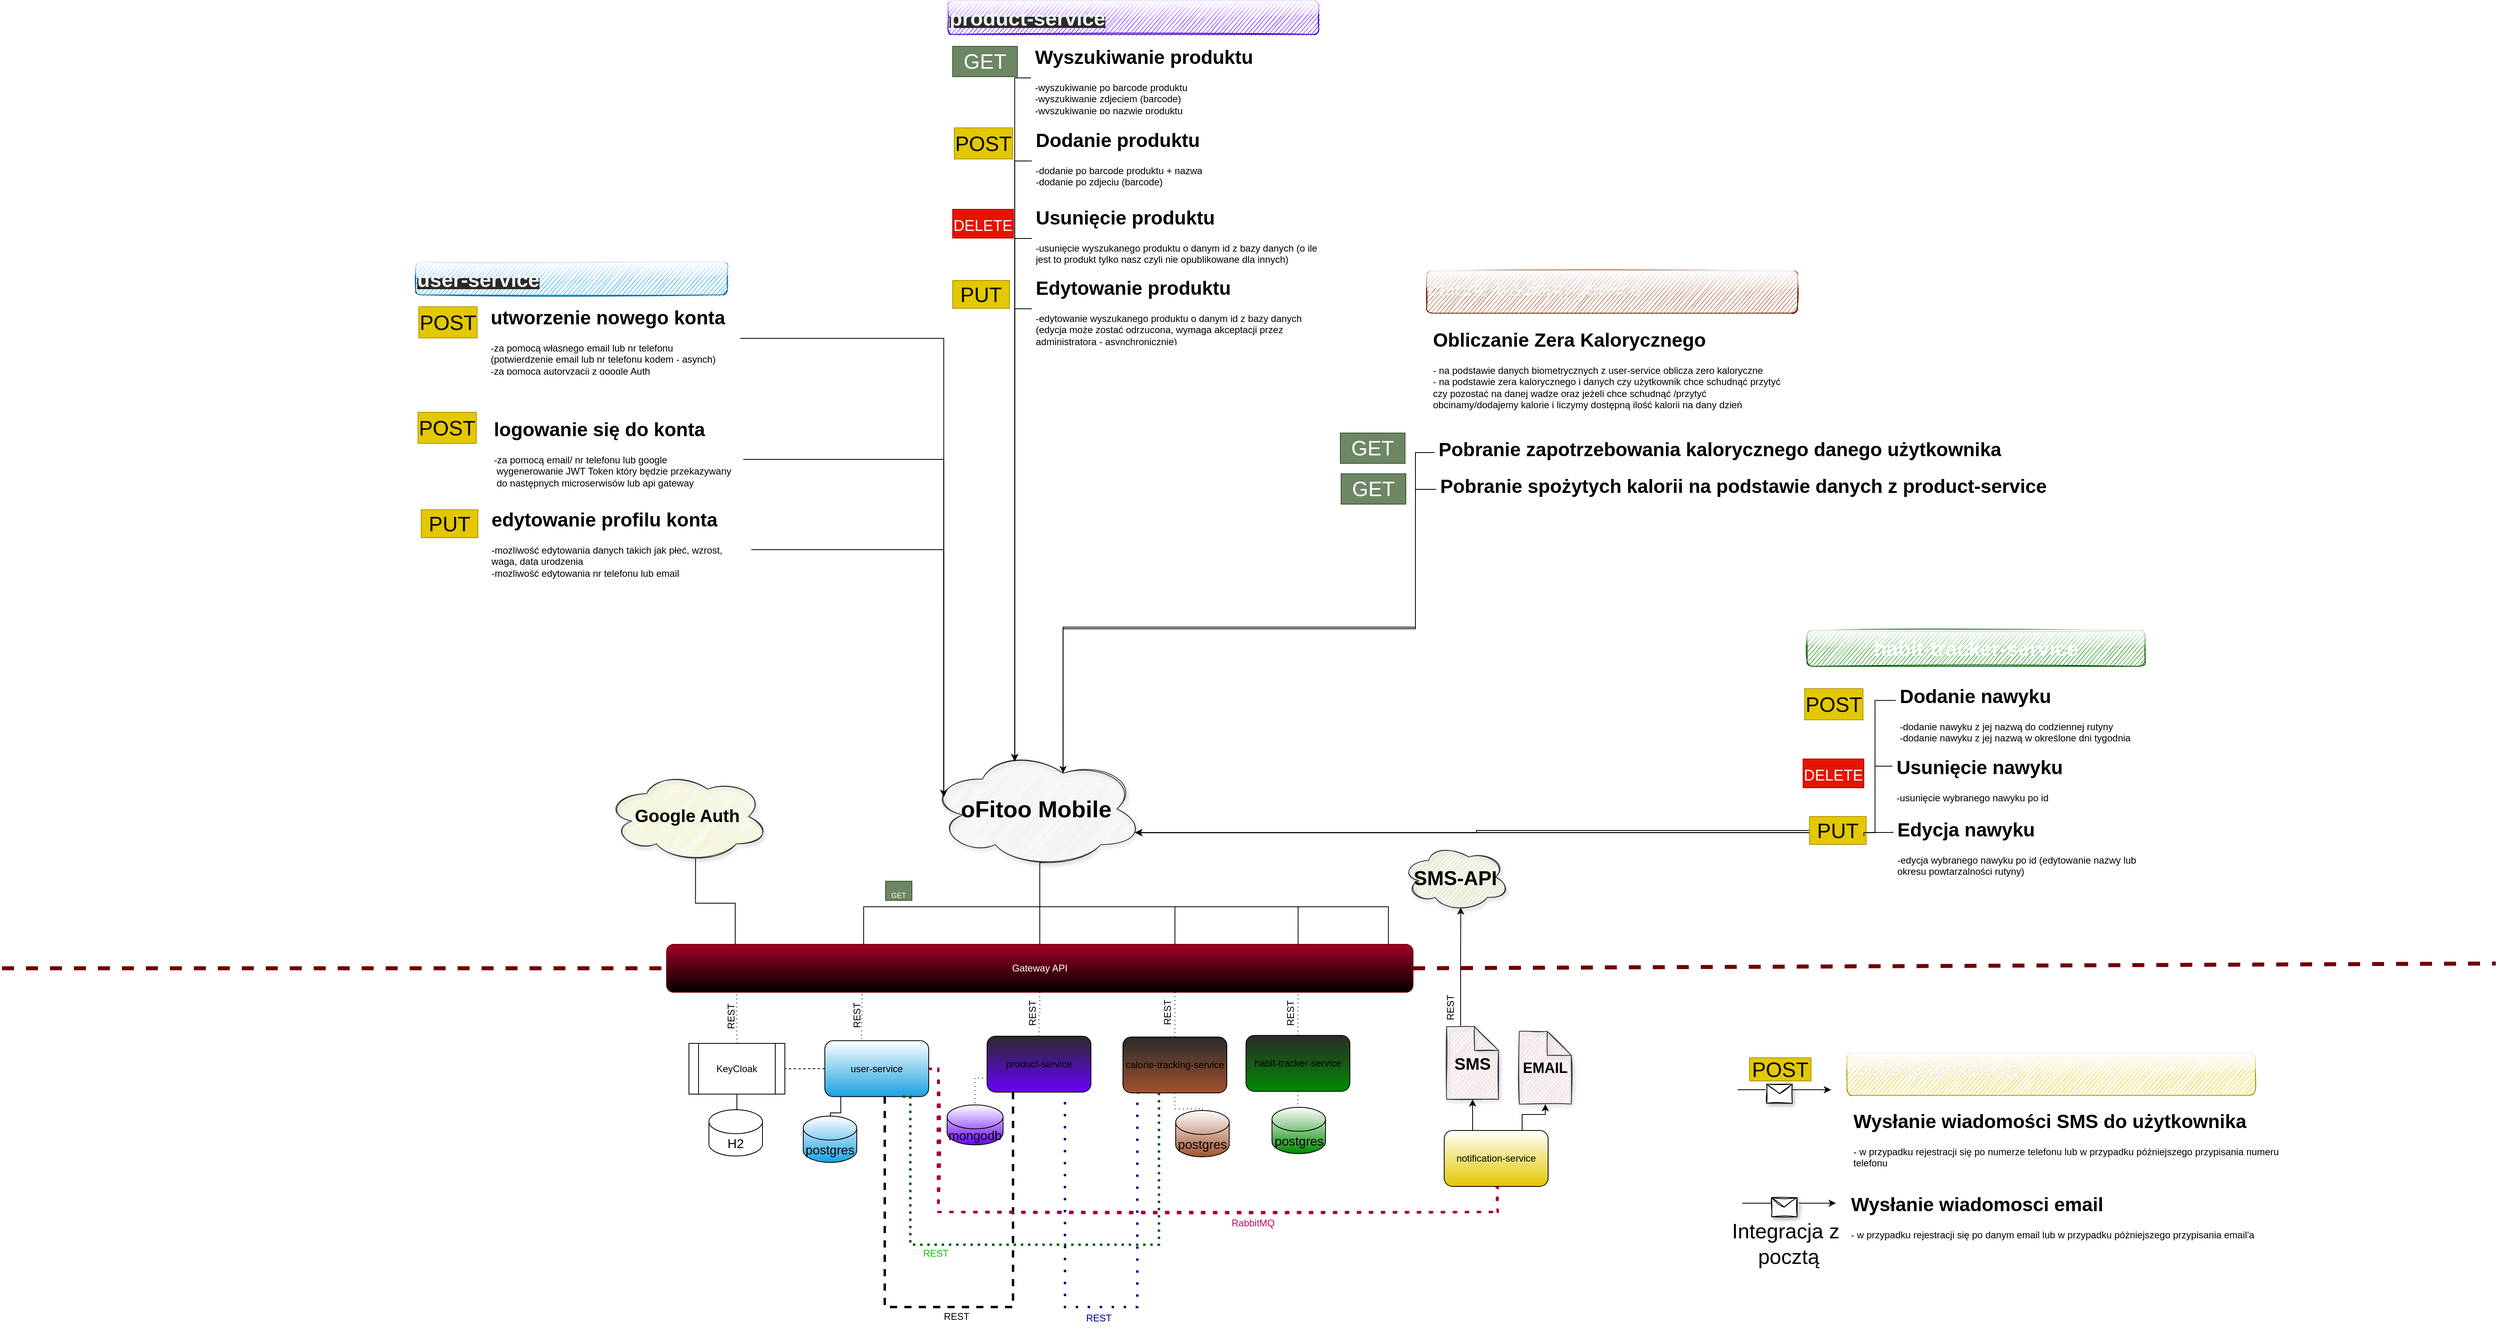 <mxfile version="20.5.3" type="embed"><diagram name="Page-1" id="scBJmOfw38BWmSyd4WaF"><mxGraphModel dx="2705" dy="2428" grid="0" gridSize="10" guides="0" tooltips="1" connect="1" arrows="1" fold="1" page="0" pageScale="1" pageWidth="850" pageHeight="1100" math="0" shadow="0"><root><mxCell id="0"/><mxCell id="1" parent="0"/><mxCell id="20" style="edgeStyle=orthogonalEdgeStyle;rounded=0;orthogonalLoop=1;jettySize=auto;html=1;exitX=0.5;exitY=1;exitDx=0;exitDy=0;strokeWidth=1;startArrow=none;startFill=0;endArrow=none;endFill=0;dashed=1;dashPattern=1 4;" parent="1" source="jBOrhGmteX4rWtkHZ4kV-2" target="jBOrhGmteX4rWtkHZ4kV-43" edge="1"><mxGeometry relative="1" as="geometry"/></mxCell><mxCell id="jBOrhGmteX4rWtkHZ4kV-2" value="Gateway API" style="rounded=1;whiteSpace=wrap;html=1;fillColor=#a20025;fontColor=#ffffff;strokeColor=#6F0000;gradientColor=#000000;" parent="1" vertex="1"><mxGeometry x="-94" y="110" width="934" height="60" as="geometry"/></mxCell><mxCell id="jBOrhGmteX4rWtkHZ4kV-22" style="edgeStyle=orthogonalEdgeStyle;rounded=0;orthogonalLoop=1;jettySize=auto;html=1;entryX=0.264;entryY=-0.006;entryDx=0;entryDy=0;entryPerimeter=0;endArrow=none;endFill=0;startArrow=none;exitX=0.55;exitY=0.95;exitDx=0;exitDy=0;exitPerimeter=0;" parent="1" source="jBOrhGmteX4rWtkHZ4kV-23" target="jBOrhGmteX4rWtkHZ4kV-2" edge="1"><mxGeometry relative="1" as="geometry"><mxPoint x="263" y="62" as="sourcePoint"/><Array as="points"><mxPoint x="373" y="8"/><mxPoint x="373" y="63"/><mxPoint x="153" y="63"/></Array></mxGeometry></mxCell><mxCell id="19" style="edgeStyle=orthogonalEdgeStyle;rounded=0;orthogonalLoop=1;jettySize=auto;html=1;exitX=0.55;exitY=0.95;exitDx=0;exitDy=0;exitPerimeter=0;entryX=0.5;entryY=0;entryDx=0;entryDy=0;strokeWidth=1;startArrow=none;startFill=0;endArrow=none;endFill=0;" parent="1" source="jBOrhGmteX4rWtkHZ4kV-23" target="jBOrhGmteX4rWtkHZ4kV-2" edge="1"><mxGeometry relative="1" as="geometry"><Array as="points"><mxPoint x="373" y="8"/></Array></mxGeometry></mxCell><mxCell id="45" style="edgeStyle=orthogonalEdgeStyle;rounded=0;orthogonalLoop=1;jettySize=auto;html=1;exitX=0.55;exitY=0.95;exitDx=0;exitDy=0;exitPerimeter=0;entryX=0.681;entryY=0.008;entryDx=0;entryDy=0;entryPerimeter=0;strokeWidth=1;startArrow=none;startFill=0;endArrow=none;endFill=0;" parent="1" source="jBOrhGmteX4rWtkHZ4kV-23" target="jBOrhGmteX4rWtkHZ4kV-2" edge="1"><mxGeometry relative="1" as="geometry"><Array as="points"><mxPoint x="373" y="8"/><mxPoint x="373" y="63"/><mxPoint x="542" y="63"/></Array></mxGeometry></mxCell><mxCell id="46" style="edgeStyle=orthogonalEdgeStyle;rounded=0;orthogonalLoop=1;jettySize=auto;html=1;exitX=0.55;exitY=0.95;exitDx=0;exitDy=0;exitPerimeter=0;entryX=0.846;entryY=0.016;entryDx=0;entryDy=0;entryPerimeter=0;strokeWidth=1;startArrow=none;startFill=0;endArrow=none;endFill=0;" parent="1" source="jBOrhGmteX4rWtkHZ4kV-23" target="jBOrhGmteX4rWtkHZ4kV-2" edge="1"><mxGeometry relative="1" as="geometry"><Array as="points"><mxPoint x="373" y="8"/><mxPoint x="373" y="63"/><mxPoint x="696" y="63"/></Array></mxGeometry></mxCell><mxCell id="47" style="edgeStyle=orthogonalEdgeStyle;rounded=0;orthogonalLoop=1;jettySize=auto;html=1;exitX=0.55;exitY=0.95;exitDx=0;exitDy=0;exitPerimeter=0;entryX=0.967;entryY=0;entryDx=0;entryDy=0;entryPerimeter=0;strokeWidth=1;startArrow=none;startFill=0;endArrow=none;endFill=0;" parent="1" source="jBOrhGmteX4rWtkHZ4kV-23" target="jBOrhGmteX4rWtkHZ4kV-2" edge="1"><mxGeometry relative="1" as="geometry"><Array as="points"><mxPoint x="373" y="8"/><mxPoint x="373" y="63"/><mxPoint x="809" y="63"/></Array></mxGeometry></mxCell><mxCell id="108" style="edgeStyle=orthogonalEdgeStyle;rounded=0;orthogonalLoop=1;jettySize=auto;html=1;exitX=0.625;exitY=0.2;exitDx=0;exitDy=0;exitPerimeter=0;entryX=0;entryY=0.5;entryDx=0;entryDy=0;fontSize=26;endArrow=none;endFill=0;" parent="1" source="jBOrhGmteX4rWtkHZ4kV-23" target="91" edge="1"><mxGeometry relative="1" as="geometry"><Array as="points"><mxPoint x="402" y="-285"/><mxPoint x="843" y="-285"/><mxPoint x="843" y="-505"/></Array></mxGeometry></mxCell><mxCell id="jBOrhGmteX4rWtkHZ4kV-23" value="&lt;b&gt;&lt;font style=&quot;font-size: 29px;&quot;&gt;oFitoo Mobile&lt;/font&gt;&lt;/b&gt;" style="ellipse;shape=cloud;whiteSpace=wrap;html=1;rounded=1;fillColor=#f9f7ed;sketch=1;shadow=1;strokeColor=#36393d;" parent="1" vertex="1"><mxGeometry x="234" y="-134" width="269" height="149" as="geometry"/></mxCell><mxCell id="11" style="edgeStyle=orthogonalEdgeStyle;rounded=0;orthogonalLoop=1;jettySize=auto;html=1;exitX=0.55;exitY=0.95;exitDx=0;exitDy=0;exitPerimeter=0;entryX=0.092;entryY=0.017;entryDx=0;entryDy=0;entryPerimeter=0;startArrow=none;startFill=0;endArrow=none;endFill=0;" parent="1" source="jBOrhGmteX4rWtkHZ4kV-29" target="jBOrhGmteX4rWtkHZ4kV-2" edge="1"><mxGeometry relative="1" as="geometry"/></mxCell><mxCell id="jBOrhGmteX4rWtkHZ4kV-29" value="&lt;font style=&quot;font-size: 22px;&quot;&gt;&lt;b&gt;Google Auth&lt;/b&gt;&lt;/font&gt;" style="ellipse;shape=cloud;whiteSpace=wrap;html=1;rounded=1;fillColor=#ffff88;strokeColor=#36393d;sketch=1;shadow=1;" parent="1" vertex="1"><mxGeometry x="-170" y="-107" width="204" height="114" as="geometry"/></mxCell><mxCell id="jBOrhGmteX4rWtkHZ4kV-32" value="KeyCloak" style="shape=process;whiteSpace=wrap;html=1;backgroundOutline=1;" parent="1" vertex="1"><mxGeometry x="-66" y="234" width="120" height="63.5" as="geometry"/></mxCell><mxCell id="jBOrhGmteX4rWtkHZ4kV-37" value="" style="endArrow=none;dashed=1;html=1;rounded=0;exitX=0;exitY=0.5;exitDx=0;exitDy=0;entryX=1;entryY=0.5;entryDx=0;entryDy=0;" parent="1" source="jBOrhGmteX4rWtkHZ4kV-44" target="jBOrhGmteX4rWtkHZ4kV-32" edge="1"><mxGeometry width="50" height="50" relative="1" as="geometry"><mxPoint x="470" y="340" as="sourcePoint"/><mxPoint y="266" as="targetPoint"/></mxGeometry></mxCell><mxCell id="jBOrhGmteX4rWtkHZ4kV-39" value="" style="endArrow=none;dashed=1;html=1;dashPattern=1 4;strokeWidth=1;rounded=0;exitX=0.5;exitY=0;exitDx=0;exitDy=0;entryX=0.094;entryY=0.992;entryDx=0;entryDy=0;entryPerimeter=0;" parent="1" source="jBOrhGmteX4rWtkHZ4kV-32" target="jBOrhGmteX4rWtkHZ4kV-2" edge="1"><mxGeometry width="50" height="50" relative="1" as="geometry"><mxPoint x="640" y="240" as="sourcePoint"/><mxPoint x="-92" y="82" as="targetPoint"/></mxGeometry></mxCell><mxCell id="18" style="edgeStyle=orthogonalEdgeStyle;rounded=0;orthogonalLoop=1;jettySize=auto;html=1;exitX=0;exitY=0.75;exitDx=0;exitDy=0;entryX=0.5;entryY=0;entryDx=0;entryDy=0;entryPerimeter=0;dashed=1;dashPattern=1 4;strokeWidth=1;startArrow=none;startFill=0;endArrow=none;endFill=0;" parent="1" source="jBOrhGmteX4rWtkHZ4kV-43" target="17" edge="1"><mxGeometry relative="1" as="geometry"/></mxCell><mxCell id="124" style="edgeStyle=orthogonalEdgeStyle;rounded=0;orthogonalLoop=1;jettySize=auto;html=1;exitX=0.25;exitY=1;exitDx=0;exitDy=0;entryX=0.577;entryY=0.999;entryDx=0;entryDy=0;fontSize=26;startArrow=none;startFill=0;endArrow=none;endFill=0;entryPerimeter=0;dashed=1;strokeWidth=3;" parent="1" source="jBOrhGmteX4rWtkHZ4kV-43" target="jBOrhGmteX4rWtkHZ4kV-44" edge="1"><mxGeometry relative="1" as="geometry"><Array as="points"><mxPoint x="340" y="564"/><mxPoint x="179" y="564"/></Array></mxGeometry></mxCell><mxCell id="jBOrhGmteX4rWtkHZ4kV-43" value="product-service" style="rounded=1;whiteSpace=wrap;html=1;fillColor=#2A2A2A;gradientColor=#6A00FF;" parent="1" vertex="1"><mxGeometry x="307" y="225" width="130" height="70" as="geometry"/></mxCell><mxCell id="5" style="edgeStyle=orthogonalEdgeStyle;rounded=0;orthogonalLoop=1;jettySize=auto;html=1;endArrow=none;endFill=0;startArrow=none;startFill=0;" parent="1" source="jBOrhGmteX4rWtkHZ4kV-44" target="jBOrhGmteX4rWtkHZ4kV-51" edge="1"><mxGeometry relative="1" as="geometry"><Array as="points"><mxPoint x="124" y="321"/><mxPoint x="111" y="321"/></Array></mxGeometry></mxCell><mxCell id="41" style="edgeStyle=orthogonalEdgeStyle;rounded=0;orthogonalLoop=1;jettySize=auto;html=1;exitX=1;exitY=0.5;exitDx=0;exitDy=0;entryX=0.5;entryY=1;entryDx=0;entryDy=0;dashed=1;dashPattern=1 4;strokeWidth=3;startArrow=none;startFill=0;endArrow=none;endFill=0;fillColor=#d80073;strokeColor=#A50040;sketch=1;" parent="1" source="jBOrhGmteX4rWtkHZ4kV-44" target="jBOrhGmteX4rWtkHZ4kV-47" edge="1"><mxGeometry relative="1" as="geometry"><Array as="points"><mxPoint x="246" y="266"/><mxPoint x="246" y="445"/><mxPoint x="946" y="445"/><mxPoint x="946" y="413"/></Array></mxGeometry></mxCell><mxCell id="jBOrhGmteX4rWtkHZ4kV-44" value="user-service" style="rounded=1;whiteSpace=wrap;html=1;gradientColor=#1BA1E2;" parent="1" vertex="1"><mxGeometry x="104" y="230.64" width="130" height="70" as="geometry"/></mxCell><mxCell id="137" style="edgeStyle=orthogonalEdgeStyle;rounded=0;orthogonalLoop=1;jettySize=auto;html=1;exitX=0.25;exitY=0;exitDx=0;exitDy=0;entryX=0.5;entryY=1;entryDx=0;entryDy=0;entryPerimeter=0;" edge="1" parent="1" source="jBOrhGmteX4rWtkHZ4kV-47" target="26"><mxGeometry relative="1" as="geometry"/></mxCell><mxCell id="138" style="edgeStyle=orthogonalEdgeStyle;rounded=0;orthogonalLoop=1;jettySize=auto;html=1;exitX=0.75;exitY=0;exitDx=0;exitDy=0;" edge="1" parent="1" source="jBOrhGmteX4rWtkHZ4kV-47" target="28"><mxGeometry relative="1" as="geometry"/></mxCell><mxCell id="jBOrhGmteX4rWtkHZ4kV-47" value="notification-service" style="rounded=1;whiteSpace=wrap;html=1;gradientColor=#E3C800;" parent="1" vertex="1"><mxGeometry x="879" y="343" width="130" height="70" as="geometry"/></mxCell><mxCell id="jBOrhGmteX4rWtkHZ4kV-51" value="postgres" style="shape=cylinder3;whiteSpace=wrap;html=1;boundedLbl=1;backgroundOutline=1;size=15;fontSize=16;gradientColor=#1BA1E2;" parent="1" vertex="1"><mxGeometry x="77" y="325" width="67" height="58" as="geometry"/></mxCell><mxCell id="16" style="edgeStyle=orthogonalEdgeStyle;rounded=0;orthogonalLoop=1;jettySize=auto;html=1;exitX=0.5;exitY=1;exitDx=0;exitDy=0;dashed=1;dashPattern=1 4;strokeWidth=1;startArrow=none;startFill=0;endArrow=none;endFill=0;" parent="1" source="jBOrhGmteX4rWtkHZ4kV-53" target="15" edge="1"><mxGeometry relative="1" as="geometry"/></mxCell><mxCell id="25" style="edgeStyle=orthogonalEdgeStyle;rounded=0;orthogonalLoop=1;jettySize=auto;html=1;exitX=0.5;exitY=0;exitDx=0;exitDy=0;entryX=0.846;entryY=1;entryDx=0;entryDy=0;entryPerimeter=0;dashed=1;dashPattern=1 4;strokeWidth=1;startArrow=none;startFill=0;endArrow=none;endFill=0;" parent="1" source="jBOrhGmteX4rWtkHZ4kV-53" target="jBOrhGmteX4rWtkHZ4kV-2" edge="1"><mxGeometry relative="1" as="geometry"/></mxCell><mxCell id="jBOrhGmteX4rWtkHZ4kV-53" value="habit-tracker-service" style="rounded=1;whiteSpace=wrap;html=1;fillColor=#2A2A2A;gradientColor=#008A00;" parent="1" vertex="1"><mxGeometry x="631" y="224" width="130" height="70" as="geometry"/></mxCell><mxCell id="14" style="edgeStyle=orthogonalEdgeStyle;rounded=0;orthogonalLoop=1;jettySize=auto;html=1;exitX=0.5;exitY=1;exitDx=0;exitDy=0;entryX=0.5;entryY=0;entryDx=0;entryDy=0;entryPerimeter=0;dashed=1;dashPattern=1 4;strokeWidth=1;startArrow=none;startFill=0;endArrow=none;endFill=0;" parent="1" source="jBOrhGmteX4rWtkHZ4kV-55" target="13" edge="1"><mxGeometry relative="1" as="geometry"/></mxCell><mxCell id="24" style="edgeStyle=orthogonalEdgeStyle;rounded=0;orthogonalLoop=1;jettySize=auto;html=1;exitX=0.5;exitY=0;exitDx=0;exitDy=0;entryX=0.681;entryY=0.983;entryDx=0;entryDy=0;entryPerimeter=0;dashed=1;dashPattern=1 4;strokeWidth=1;startArrow=none;startFill=0;endArrow=none;endFill=0;" parent="1" source="jBOrhGmteX4rWtkHZ4kV-55" target="jBOrhGmteX4rWtkHZ4kV-2" edge="1"><mxGeometry relative="1" as="geometry"/></mxCell><mxCell id="118" style="edgeStyle=orthogonalEdgeStyle;rounded=0;orthogonalLoop=1;jettySize=auto;html=1;exitX=0.347;exitY=0.998;exitDx=0;exitDy=0;entryX=0.75;entryY=1;entryDx=0;entryDy=0;fontSize=26;endArrow=none;endFill=0;exitPerimeter=0;dashed=1;dashPattern=1 2;fillColor=#008a00;strokeColor=#005700;strokeWidth=3;" parent="1" source="jBOrhGmteX4rWtkHZ4kV-55" target="jBOrhGmteX4rWtkHZ4kV-44" edge="1"><mxGeometry relative="1" as="geometry"><Array as="points"><mxPoint x="522" y="486"/><mxPoint x="211" y="486"/><mxPoint x="211" y="301"/></Array></mxGeometry></mxCell><mxCell id="120" style="edgeStyle=orthogonalEdgeStyle;rounded=0;orthogonalLoop=1;jettySize=auto;html=1;exitX=0.157;exitY=0.993;exitDx=0;exitDy=0;entryX=0.75;entryY=1;entryDx=0;entryDy=0;fontSize=26;endArrow=none;endFill=0;startArrow=none;startFill=0;exitPerimeter=0;dashed=1;dashPattern=1 4;strokeWidth=3;strokeColor=#000099;" parent="1" source="jBOrhGmteX4rWtkHZ4kV-55" target="jBOrhGmteX4rWtkHZ4kV-43" edge="1"><mxGeometry relative="1" as="geometry"><Array as="points"><mxPoint x="495" y="296"/><mxPoint x="495" y="564"/><mxPoint x="404" y="564"/></Array></mxGeometry></mxCell><mxCell id="jBOrhGmteX4rWtkHZ4kV-55" value="calorie-tracking-service" style="rounded=1;whiteSpace=wrap;html=1;gradientColor=#A0522D;fillColor=#2A2A2A;glass=0;sketch=0;" parent="1" vertex="1"><mxGeometry x="477" y="226" width="130" height="70" as="geometry"/></mxCell><mxCell id="jBOrhGmteX4rWtkHZ4kV-62" style="edgeStyle=none;curved=1;rounded=0;orthogonalLoop=1;jettySize=auto;html=1;entryX=0.262;entryY=0.996;entryDx=0;entryDy=0;entryPerimeter=0;fontSize=12;startSize=8;endSize=8;dashed=1;dashPattern=1 4;startArrow=none;startFill=0;endArrow=none;endFill=0;" parent="1" target="jBOrhGmteX4rWtkHZ4kV-2" edge="1"><mxGeometry relative="1" as="geometry"><mxPoint x="150" y="228.64" as="sourcePoint"/><mxPoint x="150.414" y="170" as="targetPoint"/></mxGeometry></mxCell><mxCell id="2" value="REST" style="text;html=1;strokeColor=none;fillColor=none;align=center;verticalAlign=middle;whiteSpace=wrap;rounded=0;rotation=-90;" parent="1" vertex="1"><mxGeometry x="119" y="193.64" width="50" height="10" as="geometry"/></mxCell><mxCell id="6" value="REST" style="text;html=1;strokeColor=none;fillColor=none;align=center;verticalAlign=middle;whiteSpace=wrap;rounded=0;rotation=-90;" parent="1" vertex="1"><mxGeometry x="-38" y="195" width="50" height="10" as="geometry"/></mxCell><mxCell id="9" style="edgeStyle=orthogonalEdgeStyle;rounded=0;orthogonalLoop=1;jettySize=auto;html=1;exitX=0.5;exitY=0;exitDx=0;exitDy=0;exitPerimeter=0;entryX=0.5;entryY=1;entryDx=0;entryDy=0;startArrow=none;startFill=0;endArrow=none;endFill=0;" parent="1" source="8" target="jBOrhGmteX4rWtkHZ4kV-32" edge="1"><mxGeometry relative="1" as="geometry"/></mxCell><mxCell id="8" value="H2" style="shape=cylinder3;whiteSpace=wrap;html=1;boundedLbl=1;backgroundOutline=1;size=15;fontSize=16;" parent="1" vertex="1"><mxGeometry x="-41" y="317" width="67" height="58" as="geometry"/></mxCell><mxCell id="13" value="postgres" style="shape=cylinder3;whiteSpace=wrap;html=1;boundedLbl=1;backgroundOutline=1;size=15;fontSize=16;gradientColor=#A0522D;" parent="1" vertex="1"><mxGeometry x="543" y="318" width="67" height="58" as="geometry"/></mxCell><mxCell id="15" value="postgres" style="shape=cylinder3;whiteSpace=wrap;html=1;boundedLbl=1;backgroundOutline=1;size=15;fontSize=16;gradientColor=#008A00;" parent="1" vertex="1"><mxGeometry x="663.5" y="314" width="67" height="58" as="geometry"/></mxCell><mxCell id="17" value="mongodb" style="shape=cylinder3;whiteSpace=wrap;html=1;boundedLbl=1;backgroundOutline=1;size=15;fontSize=16;gradientColor=#6A00FF;" parent="1" vertex="1"><mxGeometry x="257" y="311" width="70" height="50" as="geometry"/></mxCell><mxCell id="22" value="REST" style="text;html=1;strokeColor=none;fillColor=none;align=center;verticalAlign=middle;whiteSpace=wrap;rounded=0;rotation=-90;" parent="1" vertex="1"><mxGeometry x="339" y="191" width="50" height="10" as="geometry"/></mxCell><mxCell id="139" style="edgeStyle=orthogonalEdgeStyle;rounded=0;orthogonalLoop=1;jettySize=auto;html=1;exitX=0;exitY=0;exitDx=17.5;exitDy=0;exitPerimeter=0;entryX=0.55;entryY=0.95;entryDx=0;entryDy=0;entryPerimeter=0;" edge="1" parent="1" source="26" target="39"><mxGeometry relative="1" as="geometry"/></mxCell><mxCell id="26" value="&lt;b&gt;&lt;font style=&quot;font-size: 21px;&quot;&gt;SMS&lt;/font&gt;&lt;/b&gt;" style="shape=note;whiteSpace=wrap;html=1;backgroundOutline=1;darkOpacity=0.05;sketch=1;shadow=1;fillColor=#ffcccc;strokeColor=#36393d;" parent="1" vertex="1"><mxGeometry x="882" y="213" width="65" height="91" as="geometry"/></mxCell><mxCell id="28" value="&lt;b&gt;&lt;font style=&quot;font-size: 18px;&quot;&gt;EMAIL&lt;/font&gt;&lt;/b&gt;" style="shape=note;whiteSpace=wrap;html=1;backgroundOutline=1;darkOpacity=0.05;fillColor=#ffcccc;strokeColor=#36393d;sketch=1;shadow=1;" parent="1" vertex="1"><mxGeometry x="973" y="219" width="65" height="91" as="geometry"/></mxCell><mxCell id="35" value="REST" style="text;html=1;strokeColor=none;fillColor=none;align=center;verticalAlign=middle;whiteSpace=wrap;rounded=0;rotation=-90;" parent="1" vertex="1"><mxGeometry x="508" y="190" width="50" height="10" as="geometry"/></mxCell><mxCell id="36" value="REST" style="text;html=1;strokeColor=none;fillColor=none;align=center;verticalAlign=middle;whiteSpace=wrap;rounded=0;rotation=-90;" parent="1" vertex="1"><mxGeometry x="662" y="191" width="50" height="10" as="geometry"/></mxCell><mxCell id="39" value="&lt;font style=&quot;font-size: 25px;&quot;&gt;&lt;b&gt;SMS-API&lt;/b&gt;&lt;/font&gt;" style="ellipse;shape=cloud;whiteSpace=wrap;html=1;sketch=1;shadow=1;fillColor=#cdeb8b;strokeColor=#36393d;" parent="1" vertex="1"><mxGeometry x="826" y="-16" width="134" height="84" as="geometry"/></mxCell><mxCell id="44" value="RabbitMQ" style="text;html=1;align=center;verticalAlign=middle;whiteSpace=wrap;rounded=0;fontColor=#CC0066;" parent="1" vertex="1"><mxGeometry x="610" y="444" width="60" height="30" as="geometry"/></mxCell><mxCell id="51" style="edgeStyle=orthogonalEdgeStyle;rounded=0;orthogonalLoop=1;jettySize=auto;html=1;exitX=1;exitY=0.5;exitDx=0;exitDy=0;entryX=0.07;entryY=0.4;entryDx=0;entryDy=0;entryPerimeter=0;" parent="1" source="48" target="jBOrhGmteX4rWtkHZ4kV-23" edge="1"><mxGeometry relative="1" as="geometry"/></mxCell><mxCell id="48" value="&lt;h1&gt;utworzenie nowego konta&lt;/h1&gt;&lt;div&gt;-za pomocą własnego email lub nr telefonu (potwierdzenie email lub nr telefonu kodem - asynch)&lt;/div&gt;&lt;div&gt;-za pomocą autoryzacji z google Auth&lt;/div&gt;&lt;div&gt;(&lt;/div&gt;" style="text;html=1;strokeColor=none;fillColor=none;spacing=5;spacingTop=-20;whiteSpace=wrap;overflow=hidden;rounded=0;" parent="1" vertex="1"><mxGeometry x="-319" y="-694" width="317" height="91" as="geometry"/></mxCell><mxCell id="52" style="edgeStyle=orthogonalEdgeStyle;rounded=0;orthogonalLoop=1;jettySize=auto;html=1;exitX=1;exitY=0.5;exitDx=0;exitDy=0;entryX=0.07;entryY=0.4;entryDx=0;entryDy=0;entryPerimeter=0;" parent="1" source="50" target="jBOrhGmteX4rWtkHZ4kV-23" edge="1"><mxGeometry relative="1" as="geometry"/></mxCell><mxCell id="50" value="&lt;h1&gt;logowanie się do konta&lt;/h1&gt;&lt;div&gt;-za pomocą email/ nr telefonu lub google&lt;/div&gt;&lt;div&gt;&amp;nbsp;wygenerowanie JWT Token który będzie przekazywany&lt;/div&gt;&lt;div&gt;&amp;nbsp;do następnych microserwisów lub api gateway&lt;/div&gt;" style="text;html=1;strokeColor=none;fillColor=none;spacing=5;spacingTop=-20;whiteSpace=wrap;overflow=hidden;rounded=0;" parent="1" vertex="1"><mxGeometry x="-315" y="-554" width="317" height="114" as="geometry"/></mxCell><mxCell id="54" style="edgeStyle=orthogonalEdgeStyle;rounded=0;orthogonalLoop=1;jettySize=auto;html=1;exitX=1;exitY=0.5;exitDx=0;exitDy=0;entryX=0.07;entryY=0.4;entryDx=0;entryDy=0;entryPerimeter=0;" parent="1" source="53" target="jBOrhGmteX4rWtkHZ4kV-23" edge="1"><mxGeometry relative="1" as="geometry"/></mxCell><mxCell id="53" value="&lt;h1&gt;edytowanie profilu konta&lt;span style=&quot;white-space: pre;&quot;&gt;&#9;&lt;/span&gt;&lt;/h1&gt;&lt;div&gt;-mozliwość edytowania danych takich jak płeć, wzrost, waga, data urodzenia&lt;/div&gt;&lt;div&gt;-mozliwość edytowania nr telefonu lub email&lt;/div&gt;" style="text;html=1;strokeColor=none;fillColor=none;spacing=5;spacingTop=-20;whiteSpace=wrap;overflow=hidden;rounded=0;" parent="1" vertex="1"><mxGeometry x="-318" y="-441" width="330" height="114" as="geometry"/></mxCell><mxCell id="62" style="edgeStyle=orthogonalEdgeStyle;rounded=0;orthogonalLoop=1;jettySize=auto;html=1;exitX=0;exitY=0.5;exitDx=0;exitDy=0;entryX=0.4;entryY=0.1;entryDx=0;entryDy=0;entryPerimeter=0;" parent="1" source="55" target="jBOrhGmteX4rWtkHZ4kV-23" edge="1"><mxGeometry relative="1" as="geometry"/></mxCell><mxCell id="55" value="&lt;h1&gt;Wyszukiwanie produktu&lt;/h1&gt;&lt;div&gt;-wyszukiwanie po barcode produktu&lt;/div&gt;&lt;div&gt;-wyszukiwanie zdjeciem (barcode)&lt;/div&gt;&lt;div&gt;-wyszukiwanie po nazwie produktu&lt;/div&gt;" style="text;html=1;strokeColor=none;fillColor=none;spacing=5;spacingTop=-20;whiteSpace=wrap;overflow=hidden;rounded=0;" parent="1" vertex="1"><mxGeometry x="362" y="-1020" width="317" height="91" as="geometry"/></mxCell><mxCell id="61" style="edgeStyle=orthogonalEdgeStyle;rounded=0;orthogonalLoop=1;jettySize=auto;html=1;exitX=0;exitY=0.5;exitDx=0;exitDy=0;entryX=0.4;entryY=0.1;entryDx=0;entryDy=0;entryPerimeter=0;" parent="1" source="56" target="jBOrhGmteX4rWtkHZ4kV-23" edge="1"><mxGeometry relative="1" as="geometry"/></mxCell><mxCell id="56" value="&lt;h1&gt;Dodanie produktu&lt;/h1&gt;&lt;div&gt;-dodanie po barcode produktu + nazwa&lt;/div&gt;&lt;div&gt;-dodanie po zdjeciu (barcode)&lt;/div&gt;" style="text;html=1;strokeColor=none;fillColor=none;spacing=5;spacingTop=-20;whiteSpace=wrap;overflow=hidden;rounded=0;" parent="1" vertex="1"><mxGeometry x="363" y="-916" width="317" height="91" as="geometry"/></mxCell><mxCell id="60" style="edgeStyle=orthogonalEdgeStyle;rounded=0;orthogonalLoop=1;jettySize=auto;html=1;exitX=0;exitY=0.5;exitDx=0;exitDy=0;entryX=0.4;entryY=0.1;entryDx=0;entryDy=0;entryPerimeter=0;" parent="1" source="57" target="jBOrhGmteX4rWtkHZ4kV-23" edge="1"><mxGeometry relative="1" as="geometry"/></mxCell><mxCell id="57" value="&lt;h1&gt;Usunięcie produktu&lt;/h1&gt;&lt;div&gt;-usunięcie wyszukanego produktu o danym id z bazy danych (o ile jest to produkt tylko nasz czyli nie opublikowane dla innych)&lt;/div&gt;&lt;div&gt;&lt;br&gt;&lt;/div&gt;" style="text;html=1;strokeColor=none;fillColor=none;spacing=5;spacingTop=-20;whiteSpace=wrap;overflow=hidden;rounded=0;" parent="1" vertex="1"><mxGeometry x="363" y="-819" width="368" height="91" as="geometry"/></mxCell><mxCell id="59" style="edgeStyle=orthogonalEdgeStyle;rounded=0;orthogonalLoop=1;jettySize=auto;html=1;exitX=0;exitY=0.5;exitDx=0;exitDy=0;entryX=0.4;entryY=0.1;entryDx=0;entryDy=0;entryPerimeter=0;" parent="1" source="58" target="jBOrhGmteX4rWtkHZ4kV-23" edge="1"><mxGeometry relative="1" as="geometry"/></mxCell><mxCell id="58" value="&lt;h1&gt;Edytowanie produktu&lt;/h1&gt;&lt;div&gt;-edytowanie wyszukanego produktu o danym id z bazy danych (edycja może zostać odrzucona, wymaga akceptacji przez administratora - asynchronicznie)&lt;/div&gt;&lt;div&gt;&lt;br&gt;&lt;/div&gt;" style="text;html=1;strokeColor=none;fillColor=none;spacing=5;spacingTop=-20;whiteSpace=wrap;overflow=hidden;rounded=0;" parent="1" vertex="1"><mxGeometry x="363" y="-731" width="368" height="91" as="geometry"/></mxCell><mxCell id="113" style="edgeStyle=orthogonalEdgeStyle;rounded=0;orthogonalLoop=1;jettySize=auto;html=1;exitX=0;exitY=0.25;exitDx=0;exitDy=0;entryX=0.96;entryY=0.7;entryDx=0;entryDy=0;entryPerimeter=0;fontSize=26;" parent="1" source="63" target="jBOrhGmteX4rWtkHZ4kV-23" edge="1"><mxGeometry relative="1" as="geometry"><Array as="points"><mxPoint x="1418" y="-195"/><mxPoint x="1418" y="-30"/></Array></mxGeometry></mxCell><mxCell id="63" value="&lt;h1&gt;Dodanie nawyku&lt;/h1&gt;&lt;div&gt;-dodanie nawyku z jej nazwą do codziennej rutyny&lt;/div&gt;&lt;div&gt;-dodanie nawyku z jej nazwą w określone dni tygodnia&lt;/div&gt;" style="text;html=1;strokeColor=none;fillColor=none;spacing=5;spacingTop=-20;whiteSpace=wrap;overflow=hidden;rounded=0;" parent="1" vertex="1"><mxGeometry x="1444" y="-220" width="317" height="99" as="geometry"/></mxCell><mxCell id="114" style="edgeStyle=orthogonalEdgeStyle;rounded=0;orthogonalLoop=1;jettySize=auto;html=1;exitX=0;exitY=0.25;exitDx=0;exitDy=0;entryX=0.96;entryY=0.7;entryDx=0;entryDy=0;entryPerimeter=0;fontSize=26;" parent="1" source="64" target="jBOrhGmteX4rWtkHZ4kV-23" edge="1"><mxGeometry relative="1" as="geometry"><Array as="points"><mxPoint x="1418" y="-113"/><mxPoint x="1418" y="-30"/><mxPoint x="492" y="-30"/></Array></mxGeometry></mxCell><mxCell id="64" value="&lt;h1&gt;Usunięcie nawyku&lt;/h1&gt;&lt;div&gt;-usunięcie wybranego nawyku po id&lt;br&gt;&lt;/div&gt;&lt;div&gt;&lt;br&gt;&lt;/div&gt;" style="text;html=1;strokeColor=none;fillColor=none;spacing=5;spacingTop=-20;whiteSpace=wrap;overflow=hidden;rounded=0;" parent="1" vertex="1"><mxGeometry x="1440" y="-131" width="317" height="72" as="geometry"/></mxCell><mxCell id="115" style="edgeStyle=orthogonalEdgeStyle;rounded=0;orthogonalLoop=1;jettySize=auto;html=1;entryX=0.96;entryY=0.7;entryDx=0;entryDy=0;entryPerimeter=0;fontSize=26;startArrow=none;" parent="1" source="81" target="jBOrhGmteX4rWtkHZ4kV-23" edge="1"><mxGeometry relative="1" as="geometry"><mxPoint x="1440" y="-31" as="sourcePoint"/><Array as="points"/></mxGeometry></mxCell><mxCell id="65" value="&lt;h1&gt;Edycja nawyku&lt;/h1&gt;&lt;div&gt;-edycja wybranego nawyku po id (edytowanie nazwy lub okresu powtarzalności rutyny)&lt;br&gt;&lt;/div&gt;&lt;div&gt;&lt;br&gt;&lt;/div&gt;" style="text;html=1;strokeColor=none;fillColor=none;spacing=5;spacingTop=-20;whiteSpace=wrap;overflow=hidden;rounded=0;" parent="1" vertex="1"><mxGeometry x="1441" y="-53" width="317" height="85" as="geometry"/></mxCell><mxCell id="66" value="&lt;b&gt;&lt;font style=&quot;font-size: 26px;&quot;&gt;habit-tracker-service&lt;/font&gt;&lt;/b&gt;" style="text;html=1;strokeColor=#005700;fillColor=#008a00;align=center;verticalAlign=middle;whiteSpace=wrap;rounded=1;fontColor=#ffffff;glass=1;sketch=1;" parent="1" vertex="1"><mxGeometry x="1333" y="-283" width="423" height="45" as="geometry"/></mxCell><mxCell id="67" value="&lt;b style=&quot;color: rgb(240, 240, 240); font-family: Helvetica; font-size: 12px; font-style: normal; font-variant-ligatures: normal; font-variant-caps: normal; letter-spacing: normal; orphans: 2; text-align: center; text-indent: 0px; text-transform: none; widows: 2; word-spacing: 0px; -webkit-text-stroke-width: 0px; background-color: rgb(42, 42, 42); text-decoration-thickness: initial; text-decoration-style: initial; text-decoration-color: initial;&quot;&gt;&lt;font style=&quot;font-size: 26px;&quot;&gt;product-service&lt;/font&gt;&lt;/b&gt;" style="text;whiteSpace=wrap;html=1;fontSize=26;fillColor=#6a00ff;fontColor=#ffffff;strokeColor=#3700CC;rounded=1;glass=1;sketch=1;shadow=0;" parent="1" vertex="1"><mxGeometry x="258" y="-1071" width="464" height="42" as="geometry"/></mxCell><mxCell id="68" value="&lt;b style=&quot;color: rgb(240, 240, 240); font-family: Helvetica; font-size: 12px; font-style: normal; font-variant-ligatures: normal; font-variant-caps: normal; letter-spacing: normal; orphans: 2; text-align: center; text-indent: 0px; text-transform: none; widows: 2; word-spacing: 0px; -webkit-text-stroke-width: 0px; background-color: rgb(42, 42, 42); text-decoration-thickness: initial; text-decoration-style: initial; text-decoration-color: initial;&quot;&gt;&lt;font style=&quot;font-size: 26px;&quot;&gt;user-service&lt;/font&gt;&lt;/b&gt;" style="text;whiteSpace=wrap;html=1;fontSize=26;fillColor=#1ba1e2;fontColor=#ffffff;strokeColor=#006EAF;rounded=1;glass=1;sketch=1;" parent="1" vertex="1"><mxGeometry x="-408" y="-744" width="390" height="41" as="geometry"/></mxCell><mxCell id="72" value="POST" style="text;html=1;align=center;verticalAlign=middle;whiteSpace=wrap;rounded=0;fontSize=26;fillColor=#e3c800;fontColor=#000000;strokeColor=#B09500;" parent="1" vertex="1"><mxGeometry x="-404" y="-688" width="73" height="39" as="geometry"/></mxCell><mxCell id="74" value="PUT" style="text;html=1;align=center;verticalAlign=middle;whiteSpace=wrap;rounded=0;fontSize=26;fillColor=#e3c800;fontColor=#000000;strokeColor=#B09500;" parent="1" vertex="1"><mxGeometry x="-401" y="-434" width="71" height="35" as="geometry"/></mxCell><mxCell id="75" value="GET" style="text;html=1;align=center;verticalAlign=middle;whiteSpace=wrap;rounded=0;fontSize=26;fillColor=#6d8764;fontColor=#ffffff;strokeColor=#3A5431;" parent="1" vertex="1"><mxGeometry x="264" y="-1014" width="81" height="38" as="geometry"/></mxCell><mxCell id="76" value="POST" style="text;html=1;align=center;verticalAlign=middle;whiteSpace=wrap;rounded=0;fontSize=26;fillColor=#e3c800;fontColor=#000000;strokeColor=#B09500;" parent="1" vertex="1"><mxGeometry x="-405" y="-556" width="73" height="39" as="geometry"/></mxCell><mxCell id="77" value="POST" style="text;html=1;align=center;verticalAlign=middle;whiteSpace=wrap;rounded=0;fontSize=26;fillColor=#e3c800;fontColor=#000000;strokeColor=#B09500;" parent="1" vertex="1"><mxGeometry x="266" y="-912" width="73" height="39" as="geometry"/></mxCell><mxCell id="78" value="PUT" style="text;html=1;align=center;verticalAlign=middle;whiteSpace=wrap;rounded=0;fontSize=26;fillColor=#e3c800;fontColor=#000000;strokeColor=#B09500;" parent="1" vertex="1"><mxGeometry x="264" y="-721" width="71" height="35" as="geometry"/></mxCell><mxCell id="79" value="&lt;font style=&quot;font-size: 19px;&quot;&gt;DELETE&lt;/font&gt;" style="text;html=1;align=center;verticalAlign=middle;whiteSpace=wrap;rounded=0;fontSize=26;fillColor=#e51400;fontColor=#ffffff;strokeColor=#B20000;" parent="1" vertex="1"><mxGeometry x="264" y="-810" width="76" height="36" as="geometry"/></mxCell><mxCell id="80" value="POST" style="text;html=1;align=center;verticalAlign=middle;whiteSpace=wrap;rounded=0;fontSize=26;fillColor=#e3c800;fontColor=#000000;strokeColor=#B09500;" parent="1" vertex="1"><mxGeometry x="1330" y="-210" width="73" height="39" as="geometry"/></mxCell><mxCell id="82" value="&lt;font style=&quot;font-size: 19px;&quot;&gt;DELETE&lt;/font&gt;" style="text;html=1;align=center;verticalAlign=middle;whiteSpace=wrap;rounded=0;fontSize=26;fillColor=#e51400;fontColor=#ffffff;strokeColor=#B20000;" parent="1" vertex="1"><mxGeometry x="1328" y="-122" width="76" height="36" as="geometry"/></mxCell><mxCell id="83" value="&lt;span style=&quot;color: rgb(240, 240, 240); text-align: center;&quot;&gt;&lt;font style=&quot;font-size: 26px;&quot;&gt;calorie-tracking-service&lt;/font&gt;&lt;/span&gt;" style="text;whiteSpace=wrap;html=1;fontSize=26;fillColor=#a0522d;fontColor=#ffffff;strokeColor=#6D1F00;rounded=1;glass=1;sketch=1;" parent="1" vertex="1"><mxGeometry x="857" y="-733" width="464" height="53" as="geometry"/></mxCell><mxCell id="88" value="&lt;span style=&quot;color: rgb(240, 240, 240); text-align: center;&quot;&gt;&lt;font style=&quot;font-size: 26px;&quot;&gt;notification-service&lt;/font&gt;&lt;/span&gt;" style="text;whiteSpace=wrap;html=1;fontSize=26;rounded=1;glass=1;sketch=1;fillColor=#e3c800;fontColor=#000000;strokeColor=#B09500;" parent="1" vertex="1"><mxGeometry x="1383" y="246" width="511" height="53" as="geometry"/></mxCell><mxCell id="89" value="&lt;h1&gt;Obliczanie Zera Kalorycznego&lt;/h1&gt;&lt;div&gt;- na podstawie danych biometrycznych z user-service oblicza zero kaloryczne&lt;/div&gt;&lt;div&gt;- na podstawie zera kalorycznego i danych czy użytkownik chce schudnąć przytyć czy pozostać na danej wadze oraz jeżeli chce schudnąć /przytyć obcinamy/dodajemy kalorie i liczymy dostępną ilość kalorii na dany dzień&lt;span style=&quot;background-color: initial;&quot;&gt;&amp;nbsp;&lt;/span&gt;&lt;/div&gt;&lt;div&gt;&lt;br&gt;&lt;/div&gt;" style="text;html=1;strokeColor=none;fillColor=none;spacing=5;spacingTop=-20;whiteSpace=wrap;overflow=hidden;rounded=0;" parent="1" vertex="1"><mxGeometry x="860" y="-666" width="458" height="122" as="geometry"/></mxCell><mxCell id="90" value="GET" style="text;html=1;align=center;verticalAlign=middle;whiteSpace=wrap;rounded=0;fontSize=26;fillColor=#6d8764;fontColor=#ffffff;strokeColor=#3A5431;" parent="1" vertex="1"><mxGeometry x="749" y="-530" width="81" height="38" as="geometry"/></mxCell><mxCell id="91" value="&lt;h1&gt;Pobranie zapotrzebowania kalorycznego danego użytkownika&lt;/h1&gt;" style="text;html=1;strokeColor=none;fillColor=none;spacing=5;spacingTop=-20;whiteSpace=wrap;overflow=hidden;rounded=0;" parent="1" vertex="1"><mxGeometry x="867" y="-529" width="810" height="47" as="geometry"/></mxCell><mxCell id="92" value="GET" style="text;html=1;align=center;verticalAlign=middle;whiteSpace=wrap;rounded=0;fontSize=26;fillColor=#6d8764;fontColor=#ffffff;strokeColor=#3A5431;" parent="1" vertex="1"><mxGeometry x="750" y="-479" width="81" height="38" as="geometry"/></mxCell><mxCell id="110" style="edgeStyle=orthogonalEdgeStyle;rounded=0;orthogonalLoop=1;jettySize=auto;html=1;exitX=0;exitY=0.5;exitDx=0;exitDy=0;fontSize=26;entryX=0.625;entryY=0.2;entryDx=0;entryDy=0;entryPerimeter=0;" parent="1" source="93" target="jBOrhGmteX4rWtkHZ4kV-23" edge="1"><mxGeometry relative="1" as="geometry"><Array as="points"><mxPoint x="843" y="-459"/><mxPoint x="843" y="-287"/><mxPoint x="402" y="-287"/></Array></mxGeometry></mxCell><mxCell id="93" value="&lt;h1&gt;Pobranie spożytych kalorii na podstawie danych z product-service&lt;/h1&gt;" style="text;html=1;strokeColor=none;fillColor=none;spacing=5;spacingTop=-20;whiteSpace=wrap;overflow=hidden;rounded=0;" parent="1" vertex="1"><mxGeometry x="869" y="-483" width="796" height="47" as="geometry"/></mxCell><mxCell id="94" value="&lt;h1&gt;Wysłanie wiadomości SMS do użytkownika&lt;/h1&gt;&lt;div&gt;- w przypadku rejestracji się po numerze telefonu lub w przypadku póżniejszego przypisania numeru telefonu&lt;/div&gt;" style="text;html=1;strokeColor=none;fillColor=none;spacing=5;spacingTop=-20;whiteSpace=wrap;overflow=hidden;rounded=0;" parent="1" vertex="1"><mxGeometry x="1386" y="312" width="551" height="122" as="geometry"/></mxCell><mxCell id="96" value="&lt;h1&gt;Wysłanie wiadomosci email&lt;/h1&gt;&lt;div&gt;- w przypadku rejestracji się po danym email lub w przypadku póżniejszego przypisania email'a&lt;/div&gt;&lt;div&gt;&lt;br&gt;&lt;/div&gt;" style="text;html=1;strokeColor=none;fillColor=none;spacing=5;spacingTop=-20;whiteSpace=wrap;overflow=hidden;rounded=0;" parent="1" vertex="1"><mxGeometry x="1383" y="416" width="553" height="122" as="geometry"/></mxCell><mxCell id="100" value="" style="endArrow=classic;html=1;rounded=0;fontSize=26;" parent="1" edge="1"><mxGeometry relative="1" as="geometry"><mxPoint x="1246" y="292" as="sourcePoint"/><mxPoint x="1363" y="292" as="targetPoint"/></mxGeometry></mxCell><mxCell id="101" value="" style="shape=message;html=1;outlineConnect=0;rounded=1;shadow=1;glass=0;sketch=1;fontSize=26;" parent="100" vertex="1"><mxGeometry width="32" height="24" relative="1" as="geometry"><mxPoint x="-22" y="-7" as="offset"/></mxGeometry></mxCell><mxCell id="103" value="" style="endArrow=classic;html=1;rounded=0;fontSize=26;" parent="1" edge="1"><mxGeometry relative="1" as="geometry"><mxPoint x="1252" y="434" as="sourcePoint"/><mxPoint x="1369" y="434" as="targetPoint"/></mxGeometry></mxCell><mxCell id="104" value="" style="shape=message;html=1;outlineConnect=0;rounded=1;shadow=1;glass=0;sketch=1;fontSize=26;" parent="103" vertex="1"><mxGeometry width="32" height="24" relative="1" as="geometry"><mxPoint x="-22" y="-7" as="offset"/></mxGeometry></mxCell><mxCell id="105" value="POST" style="text;html=1;align=center;verticalAlign=middle;whiteSpace=wrap;rounded=0;fontSize=26;fillColor=#e3c800;fontColor=#000000;strokeColor=#B09500;" parent="1" vertex="1"><mxGeometry x="1261" y="252" width="77" height="29" as="geometry"/></mxCell><mxCell id="106" value="Integracja z&amp;nbsp; pocztą" style="text;html=1;strokeColor=none;fillColor=none;align=center;verticalAlign=middle;whiteSpace=wrap;rounded=0;shadow=1;glass=0;sketch=1;fontSize=26;" parent="1" vertex="1"><mxGeometry x="1237" y="454" width="146" height="62" as="geometry"/></mxCell><mxCell id="81" value="PUT" style="text;html=1;align=center;verticalAlign=middle;whiteSpace=wrap;rounded=0;fontSize=26;fillColor=#e3c800;fontColor=#000000;strokeColor=#B09500;" parent="1" vertex="1"><mxGeometry x="1336" y="-50" width="71" height="35" as="geometry"/></mxCell><mxCell id="117" value="" style="edgeStyle=orthogonalEdgeStyle;rounded=0;orthogonalLoop=1;jettySize=auto;html=1;entryX=0.96;entryY=0.7;entryDx=0;entryDy=0;entryPerimeter=0;fontSize=26;endArrow=none;" parent="1" target="81" edge="1"><mxGeometry relative="1" as="geometry"><mxPoint x="1440" y="-31" as="sourcePoint"/><mxPoint x="492.24" y="-29.7" as="targetPoint"/><Array as="points"><mxPoint x="1441" y="-30"/><mxPoint x="972" y="-30"/></Array></mxGeometry></mxCell><mxCell id="119" value="REST" style="text;html=1;strokeColor=none;fillColor=none;align=center;verticalAlign=middle;whiteSpace=wrap;rounded=0;fontColor=#00CC00;" parent="1" vertex="1"><mxGeometry x="213" y="482" width="60" height="30" as="geometry"/></mxCell><mxCell id="121" value="REST" style="text;html=1;align=center;verticalAlign=middle;whiteSpace=wrap;rounded=0;fontColor=#000099;" parent="1" vertex="1"><mxGeometry x="417" y="563" width="60" height="30" as="geometry"/></mxCell><mxCell id="125" value="REST" style="text;html=1;strokeColor=none;fillColor=none;align=center;verticalAlign=middle;whiteSpace=wrap;rounded=0;" parent="1" vertex="1"><mxGeometry x="239" y="561" width="60" height="30" as="geometry"/></mxCell><mxCell id="129" value="&lt;font style=&quot;font-size: 11px;&quot;&gt;jwt-token&lt;/font&gt;" style="text;html=1;strokeColor=none;fillColor=none;align=center;verticalAlign=middle;whiteSpace=wrap;rounded=0;shadow=1;glass=0;sketch=1;fontSize=18;fontColor=#FFFFFF;" parent="1" vertex="1"><mxGeometry x="210" y="31" width="60" height="30" as="geometry"/></mxCell><mxCell id="135" value="&lt;font style=&quot;font-size: 9px;&quot;&gt;GET&lt;/font&gt;" style="text;html=1;align=center;verticalAlign=middle;whiteSpace=wrap;rounded=0;fontSize=26;fillColor=#6d8764;fontColor=#ffffff;strokeColor=#3A5431;" parent="1" vertex="1"><mxGeometry x="180" y="31" width="33" height="24" as="geometry"/></mxCell><mxCell id="140" value="REST" style="text;html=1;strokeColor=none;fillColor=none;align=center;verticalAlign=middle;whiteSpace=wrap;rounded=0;rotation=-90;" vertex="1" parent="1"><mxGeometry x="862" y="184" width="50" height="10" as="geometry"/></mxCell><mxCell id="141" value="" style="endArrow=none;dashed=1;html=1;rounded=0;entryX=0;entryY=0.5;entryDx=0;entryDy=0;fillColor=#a20025;strokeColor=#6F0000;strokeWidth=5;" edge="1" parent="1" target="jBOrhGmteX4rWtkHZ4kV-2"><mxGeometry width="50" height="50" relative="1" as="geometry"><mxPoint x="-925.462" y="140" as="sourcePoint"/><mxPoint x="257" y="85" as="targetPoint"/></mxGeometry></mxCell><mxCell id="142" value="" style="endArrow=none;dashed=1;html=1;rounded=0;exitX=1;exitY=0.5;exitDx=0;exitDy=0;fillColor=#a20025;strokeColor=#6F0000;strokeWidth=5;" edge="1" parent="1" source="jBOrhGmteX4rWtkHZ4kV-2"><mxGeometry width="50" height="50" relative="1" as="geometry"><mxPoint x="927" y="145" as="sourcePoint"/><mxPoint x="2194.769" y="134" as="targetPoint"/></mxGeometry></mxCell></root></mxGraphModel></diagram></mxfile>
